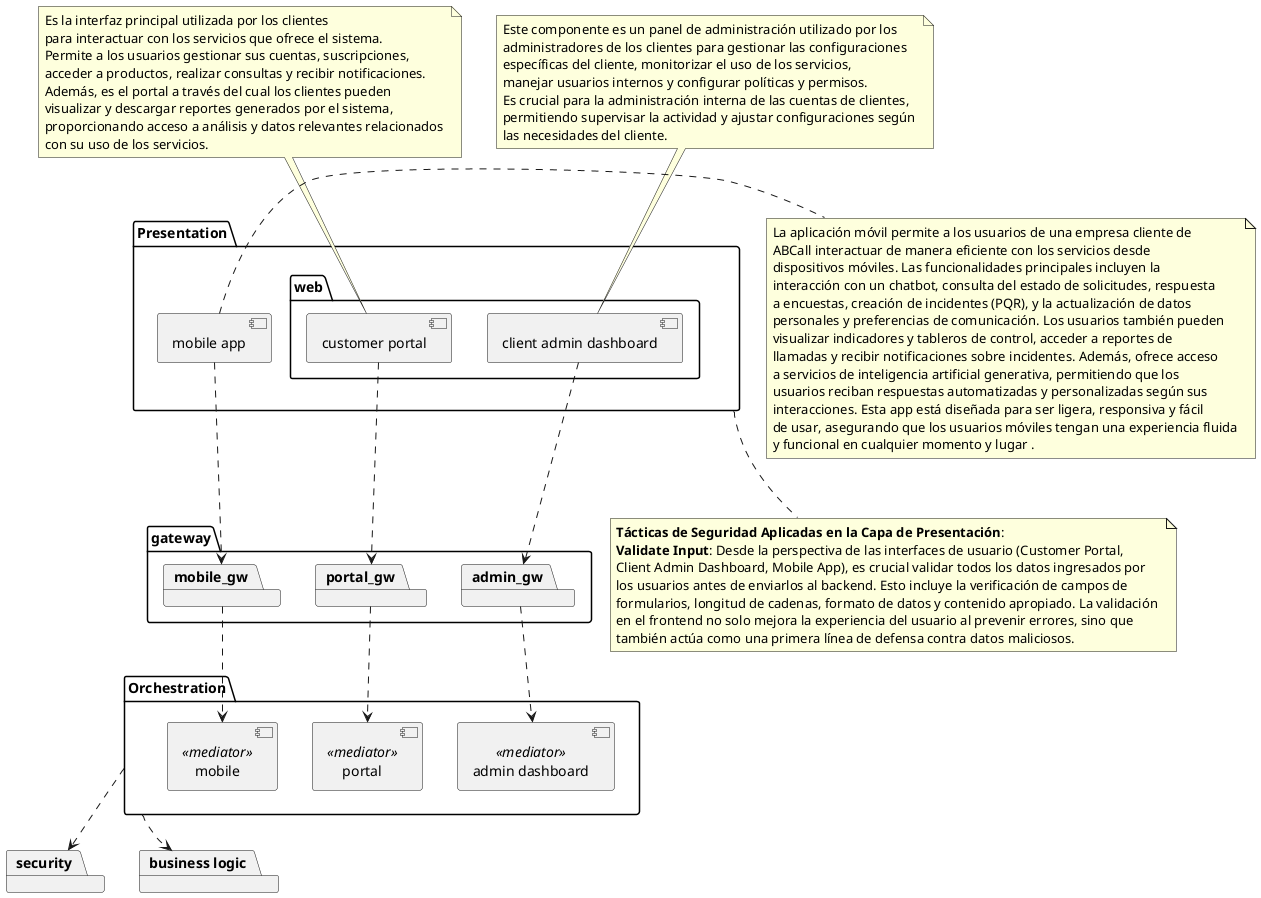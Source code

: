 
@startuml

package Presentation{
  package web{
    component "customer portal" 
    component "client admin dashboard" 
  }
    component "mobile app" 
    
}
package gateway{
  package portal_gw
  package admin_gw
  package mobile_gw
}
package Orchestration{
    component "portal" <<mediator>>
    component "admin dashboard" <<mediator>>
    component mobile <<mediator>> 
}
package security 

package "business logic"


"customer portal" ..> portal_gw
portal_gw ..> "portal"


"client admin dashboard" ..> admin_gw
admin_gw ..> "admin dashboard"

"mobile app" ..> mobile_gw
mobile_gw ..> mobile


Orchestration ..> security
Orchestration ..> "business logic"


note top of "customer portal"
        Es la interfaz principal utilizada por los clientes 
        para interactuar con los servicios que ofrece el sistema. 
        Permite a los usuarios gestionar sus cuentas, suscripciones, 
        acceder a productos, realizar consultas y recibir notificaciones. 
        Además, es el portal a través del cual los clientes pueden 
        visualizar y descargar reportes generados por el sistema, 
        proporcionando acceso a análisis y datos relevantes relacionados 
        con su uso de los servicios.
    end note
    note top of "client admin dashboard"
        Este componente es un panel de administración utilizado por los 
        administradores de los clientes para gestionar las configuraciones 
        específicas del cliente, monitorizar el uso de los servicios, 
        manejar usuarios internos y configurar políticas y permisos. 
        Es crucial para la administración interna de las cuentas de clientes, 
        permitiendo supervisar la actividad y ajustar configuraciones según 
        las necesidades del cliente.
    end note
    note right of "mobile app"
        La aplicación móvil permite a los usuarios de una empresa cliente de 
        ABCall interactuar de manera eficiente con los servicios desde 
        dispositivos móviles. Las funcionalidades principales incluyen la 
        interacción con un chatbot, consulta del estado de solicitudes, respuesta 
        a encuestas, creación de incidentes (PQR), y la actualización de datos 
        personales y preferencias de comunicación. Los usuarios también pueden 
        visualizar indicadores y tableros de control, acceder a reportes de 
        llamadas y recibir notificaciones sobre incidentes. Además, ofrece acceso 
        a servicios de inteligencia artificial generativa, permitiendo que los 
        usuarios reciban respuestas automatizadas y personalizadas según sus 
        interacciones. Esta app está diseñada para ser ligera, responsiva y fácil 
        de usar, asegurando que los usuarios móviles tengan una experiencia fluida 
        y funcional en cualquier momento y lugar​ .
    end note


note bottom of Presentation
        **Tácticas de Seguridad Aplicadas en la Capa de Presentación**:
        **Validate Input**: Desde la perspectiva de las interfaces de usuario (Customer Portal, 
        Client Admin Dashboard, Mobile App), es crucial validar todos los datos ingresados por 
        los usuarios antes de enviarlos al backend. Esto incluye la verificación de campos de 
        formularios, longitud de cadenas, formato de datos y contenido apropiado. La validación 
        en el frontend no solo mejora la experiencia del usuario al prevenir errores, sino que 
        también actúa como una primera línea de defensa contra datos maliciosos.
    end note


@enduml




